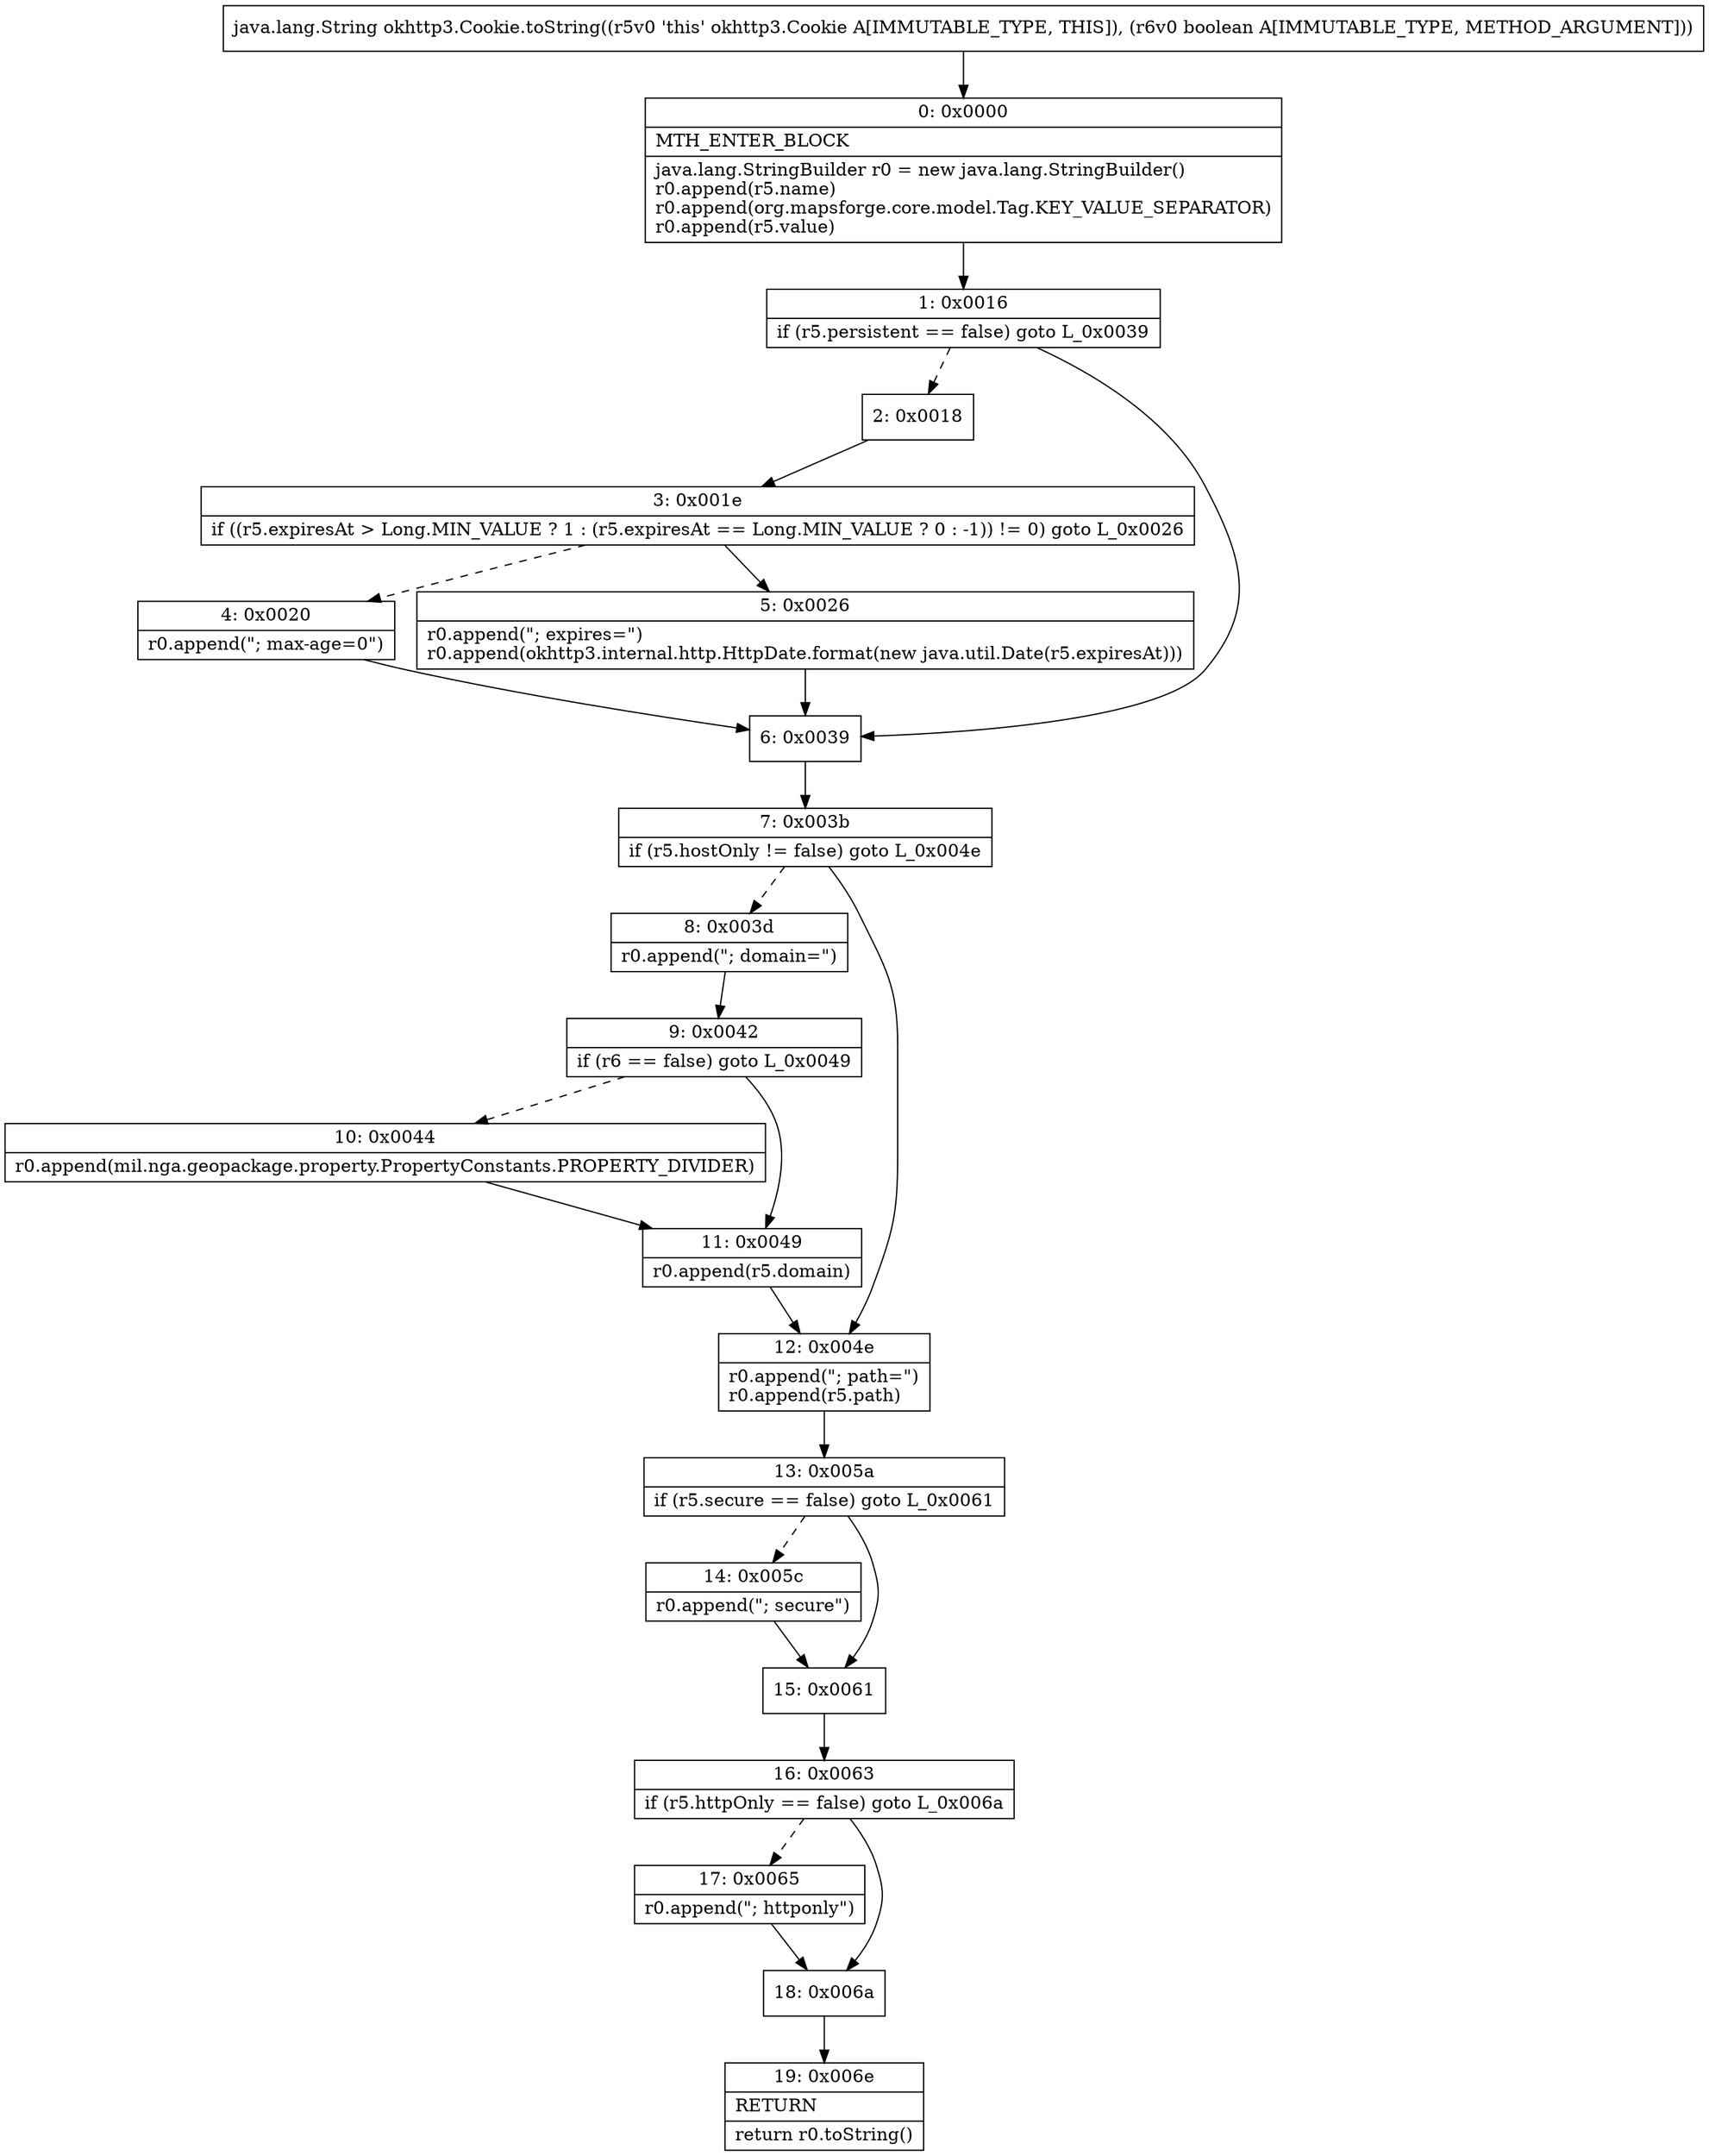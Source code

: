 digraph "CFG forokhttp3.Cookie.toString(Z)Ljava\/lang\/String;" {
Node_0 [shape=record,label="{0\:\ 0x0000|MTH_ENTER_BLOCK\l|java.lang.StringBuilder r0 = new java.lang.StringBuilder()\lr0.append(r5.name)\lr0.append(org.mapsforge.core.model.Tag.KEY_VALUE_SEPARATOR)\lr0.append(r5.value)\l}"];
Node_1 [shape=record,label="{1\:\ 0x0016|if (r5.persistent == false) goto L_0x0039\l}"];
Node_2 [shape=record,label="{2\:\ 0x0018}"];
Node_3 [shape=record,label="{3\:\ 0x001e|if ((r5.expiresAt \> Long.MIN_VALUE ? 1 : (r5.expiresAt == Long.MIN_VALUE ? 0 : \-1)) != 0) goto L_0x0026\l}"];
Node_4 [shape=record,label="{4\:\ 0x0020|r0.append(\"; max\-age=0\")\l}"];
Node_5 [shape=record,label="{5\:\ 0x0026|r0.append(\"; expires=\")\lr0.append(okhttp3.internal.http.HttpDate.format(new java.util.Date(r5.expiresAt)))\l}"];
Node_6 [shape=record,label="{6\:\ 0x0039}"];
Node_7 [shape=record,label="{7\:\ 0x003b|if (r5.hostOnly != false) goto L_0x004e\l}"];
Node_8 [shape=record,label="{8\:\ 0x003d|r0.append(\"; domain=\")\l}"];
Node_9 [shape=record,label="{9\:\ 0x0042|if (r6 == false) goto L_0x0049\l}"];
Node_10 [shape=record,label="{10\:\ 0x0044|r0.append(mil.nga.geopackage.property.PropertyConstants.PROPERTY_DIVIDER)\l}"];
Node_11 [shape=record,label="{11\:\ 0x0049|r0.append(r5.domain)\l}"];
Node_12 [shape=record,label="{12\:\ 0x004e|r0.append(\"; path=\")\lr0.append(r5.path)\l}"];
Node_13 [shape=record,label="{13\:\ 0x005a|if (r5.secure == false) goto L_0x0061\l}"];
Node_14 [shape=record,label="{14\:\ 0x005c|r0.append(\"; secure\")\l}"];
Node_15 [shape=record,label="{15\:\ 0x0061}"];
Node_16 [shape=record,label="{16\:\ 0x0063|if (r5.httpOnly == false) goto L_0x006a\l}"];
Node_17 [shape=record,label="{17\:\ 0x0065|r0.append(\"; httponly\")\l}"];
Node_18 [shape=record,label="{18\:\ 0x006a}"];
Node_19 [shape=record,label="{19\:\ 0x006e|RETURN\l|return r0.toString()\l}"];
MethodNode[shape=record,label="{java.lang.String okhttp3.Cookie.toString((r5v0 'this' okhttp3.Cookie A[IMMUTABLE_TYPE, THIS]), (r6v0 boolean A[IMMUTABLE_TYPE, METHOD_ARGUMENT])) }"];
MethodNode -> Node_0;
Node_0 -> Node_1;
Node_1 -> Node_2[style=dashed];
Node_1 -> Node_6;
Node_2 -> Node_3;
Node_3 -> Node_4[style=dashed];
Node_3 -> Node_5;
Node_4 -> Node_6;
Node_5 -> Node_6;
Node_6 -> Node_7;
Node_7 -> Node_8[style=dashed];
Node_7 -> Node_12;
Node_8 -> Node_9;
Node_9 -> Node_10[style=dashed];
Node_9 -> Node_11;
Node_10 -> Node_11;
Node_11 -> Node_12;
Node_12 -> Node_13;
Node_13 -> Node_14[style=dashed];
Node_13 -> Node_15;
Node_14 -> Node_15;
Node_15 -> Node_16;
Node_16 -> Node_17[style=dashed];
Node_16 -> Node_18;
Node_17 -> Node_18;
Node_18 -> Node_19;
}


